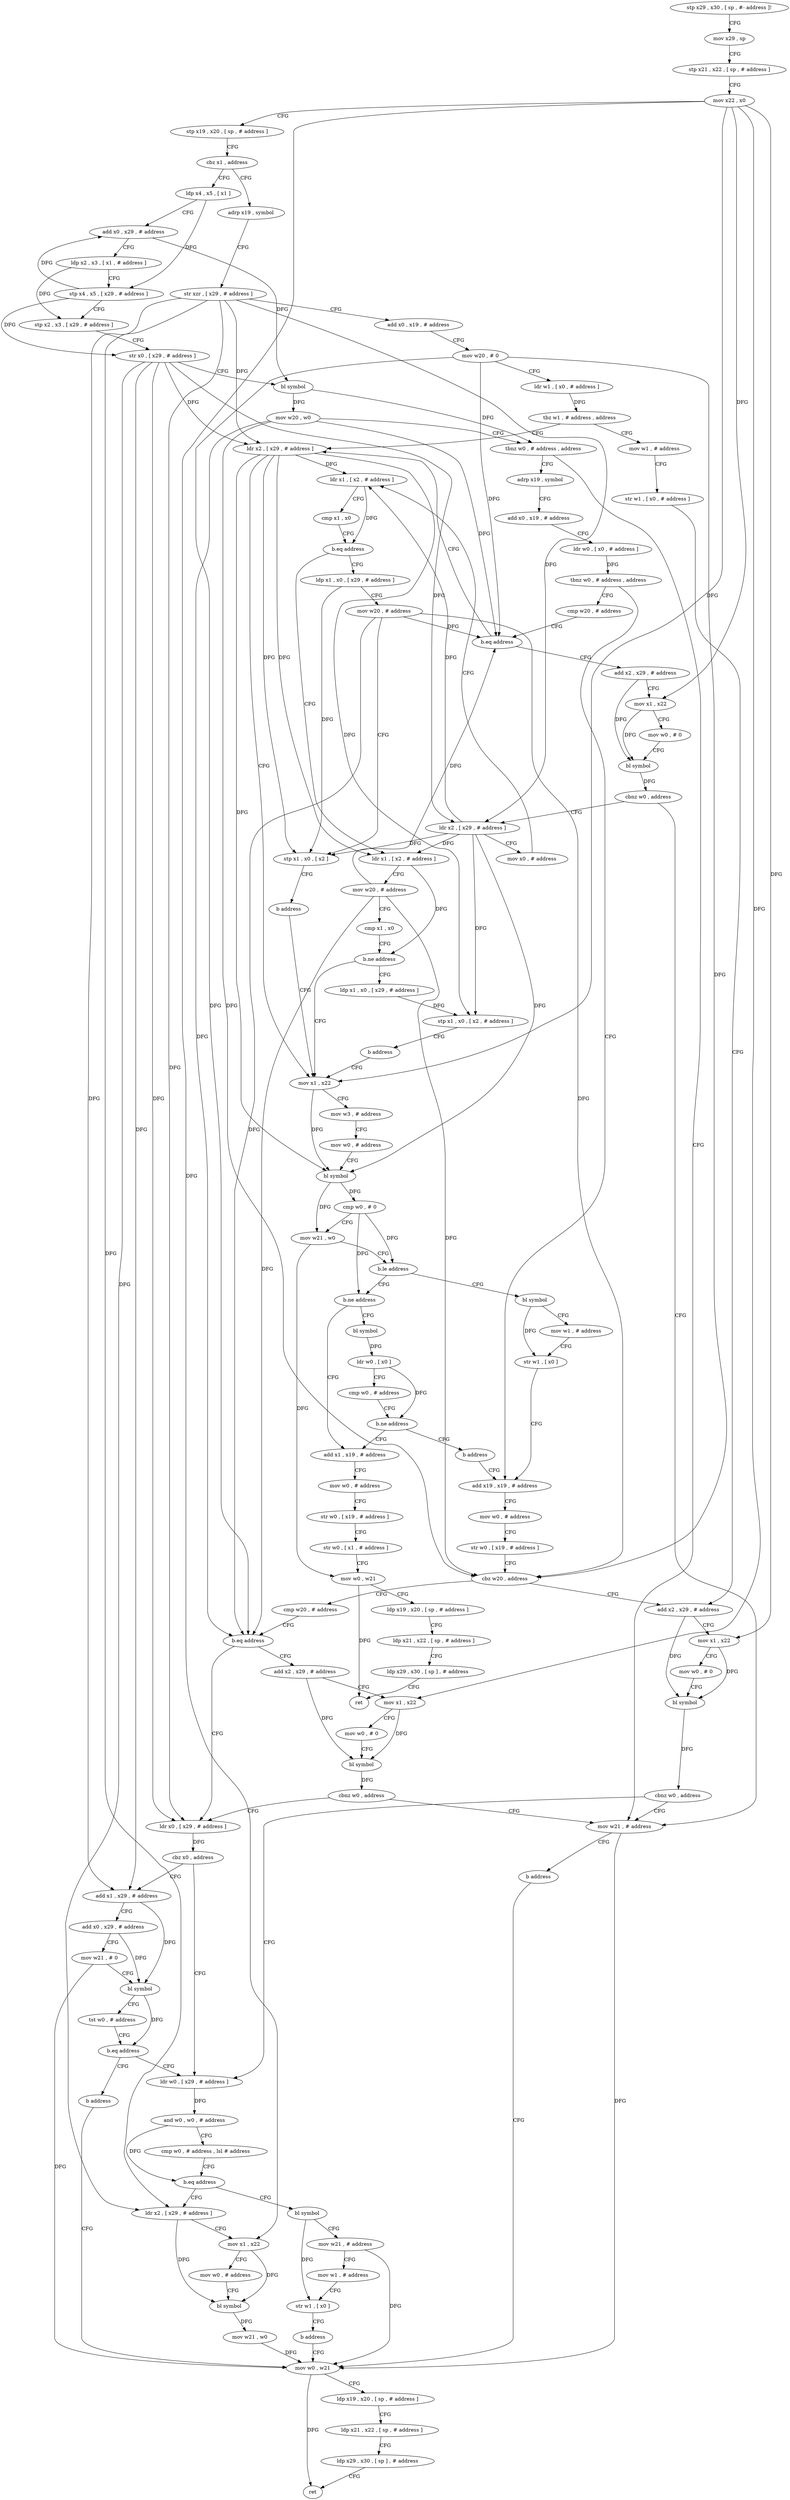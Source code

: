 digraph "func" {
"4285840" [label = "stp x29 , x30 , [ sp , #- address ]!" ]
"4285844" [label = "mov x29 , sp" ]
"4285848" [label = "stp x21 , x22 , [ sp , # address ]" ]
"4285852" [label = "mov x22 , x0" ]
"4285856" [label = "stp x19 , x20 , [ sp , # address ]" ]
"4285860" [label = "cbz x1 , address" ]
"4286120" [label = "adrp x19 , symbol" ]
"4285864" [label = "ldp x4 , x5 , [ x1 ]" ]
"4286124" [label = "str xzr , [ x29 , # address ]" ]
"4286128" [label = "add x0 , x19 , # address" ]
"4286132" [label = "mov w20 , # 0" ]
"4286136" [label = "ldr w1 , [ x0 , # address ]" ]
"4286140" [label = "tbz w1 , # address , address" ]
"4285924" [label = "ldr x2 , [ x29 , # address ]" ]
"4286144" [label = "mov w1 , # address" ]
"4285868" [label = "add x0 , x29 , # address" ]
"4285872" [label = "ldp x2 , x3 , [ x1 , # address ]" ]
"4285876" [label = "stp x4 , x5 , [ x29 , # address ]" ]
"4285880" [label = "stp x2 , x3 , [ x29 , # address ]" ]
"4285884" [label = "str x0 , [ x29 , # address ]" ]
"4285888" [label = "bl symbol" ]
"4285892" [label = "mov w20 , w0" ]
"4285896" [label = "tbnz w0 , # address , address" ]
"4286288" [label = "mov w21 , # address" ]
"4285900" [label = "adrp x19 , symbol" ]
"4285928" [label = "mov x1 , x22" ]
"4286148" [label = "str w1 , [ x0 , # address ]" ]
"4286152" [label = "add x2 , x29 , # address" ]
"4286292" [label = "b address" ]
"4286208" [label = "mov w0 , w21" ]
"4285904" [label = "add x0 , x19 , # address" ]
"4285908" [label = "ldr w0 , [ x0 , # address ]" ]
"4285912" [label = "tbnz w0 , # address , address" ]
"4285968" [label = "add x19 , x19 , # address" ]
"4285916" [label = "cmp w20 , # address" ]
"4286232" [label = "b.ne address" ]
"4286316" [label = "bl symbol" ]
"4286236" [label = "add x1 , x19 , # address" ]
"4285956" [label = "bl symbol" ]
"4285960" [label = "mov w1 , # address" ]
"4285964" [label = "str w1 , [ x0 ]" ]
"4286172" [label = "ldr w0 , [ x29 , # address ]" ]
"4286176" [label = "and w0 , w0 , # address" ]
"4286180" [label = "cmp w0 , # address , lsl # address" ]
"4286184" [label = "b.eq address" ]
"4286296" [label = "bl symbol" ]
"4286188" [label = "ldr x2 , [ x29 , # address ]" ]
"4286212" [label = "ldp x19 , x20 , [ sp , # address ]" ]
"4286216" [label = "ldp x21 , x22 , [ sp , # address ]" ]
"4286220" [label = "ldp x29 , x30 , [ sp ] , # address" ]
"4286224" [label = "ret" ]
"4285972" [label = "mov w0 , # address" ]
"4285976" [label = "str w0 , [ x19 , # address ]" ]
"4285980" [label = "cbz w20 , address" ]
"4285984" [label = "cmp w20 , # address" ]
"4285920" [label = "b.eq address" ]
"4286048" [label = "add x2 , x29 , # address" ]
"4286320" [label = "ldr w0 , [ x0 ]" ]
"4286324" [label = "cmp w0 , # address" ]
"4286328" [label = "b.ne address" ]
"4286332" [label = "b address" ]
"4286240" [label = "mov w0 , # address" ]
"4286244" [label = "str w0 , [ x19 , # address ]" ]
"4286248" [label = "str w0 , [ x1 , # address ]" ]
"4286252" [label = "mov w0 , w21" ]
"4286256" [label = "ldp x19 , x20 , [ sp , # address ]" ]
"4286260" [label = "ldp x21 , x22 , [ sp , # address ]" ]
"4286264" [label = "ldp x29 , x30 , [ sp ] , # address" ]
"4286268" [label = "ret" ]
"4286156" [label = "mov x1 , x22" ]
"4286160" [label = "mov w0 , # 0" ]
"4286164" [label = "bl symbol" ]
"4286168" [label = "cbnz w0 , address" ]
"4285988" [label = "b.eq address" ]
"4286012" [label = "ldr x0 , [ x29 , # address ]" ]
"4285992" [label = "add x2 , x29 , # address" ]
"4286300" [label = "mov w21 , # address" ]
"4286304" [label = "mov w1 , # address" ]
"4286308" [label = "str w1 , [ x0 ]" ]
"4286312" [label = "b address" ]
"4286192" [label = "mov x1 , x22" ]
"4286196" [label = "mov w0 , # address" ]
"4286200" [label = "bl symbol" ]
"4286204" [label = "mov w21 , w0" ]
"4286052" [label = "mov x1 , x22" ]
"4286056" [label = "mov w0 , # 0" ]
"4286060" [label = "bl symbol" ]
"4286064" [label = "cbnz w0 , address" ]
"4286068" [label = "ldr x2 , [ x29 , # address ]" ]
"4286016" [label = "cbz x0 , address" ]
"4286020" [label = "add x1 , x29 , # address" ]
"4285996" [label = "mov x1 , x22" ]
"4286000" [label = "mov w0 , # 0" ]
"4286004" [label = "bl symbol" ]
"4286008" [label = "cbnz w0 , address" ]
"4286072" [label = "mov x0 , # address" ]
"4286076" [label = "ldr x1 , [ x2 , # address ]" ]
"4286080" [label = "cmp x1 , x0" ]
"4286084" [label = "b.eq address" ]
"4286272" [label = "ldp x1 , x0 , [ x29 , # address ]" ]
"4286088" [label = "ldr x1 , [ x2 , # address ]" ]
"4286024" [label = "add x0 , x29 , # address" ]
"4286028" [label = "mov w21 , # 0" ]
"4286032" [label = "bl symbol" ]
"4286036" [label = "tst w0 , # address" ]
"4286040" [label = "b.eq address" ]
"4286044" [label = "b address" ]
"4286276" [label = "mov w20 , # address" ]
"4286280" [label = "stp x1 , x0 , [ x2 ]" ]
"4286284" [label = "b address" ]
"4286092" [label = "mov w20 , # address" ]
"4286096" [label = "cmp x1 , x0" ]
"4286100" [label = "b.ne address" ]
"4286104" [label = "ldp x1 , x0 , [ x29 , # address ]" ]
"4285932" [label = "mov w3 , # address" ]
"4285936" [label = "mov w0 , # address" ]
"4285940" [label = "bl symbol" ]
"4285944" [label = "cmp w0 , # 0" ]
"4285948" [label = "mov w21 , w0" ]
"4285952" [label = "b.le address" ]
"4286108" [label = "stp x1 , x0 , [ x2 , # address ]" ]
"4286112" [label = "b address" ]
"4285840" -> "4285844" [ label = "CFG" ]
"4285844" -> "4285848" [ label = "CFG" ]
"4285848" -> "4285852" [ label = "CFG" ]
"4285852" -> "4285856" [ label = "CFG" ]
"4285852" -> "4285928" [ label = "DFG" ]
"4285852" -> "4286156" [ label = "DFG" ]
"4285852" -> "4286052" [ label = "DFG" ]
"4285852" -> "4286192" [ label = "DFG" ]
"4285852" -> "4285996" [ label = "DFG" ]
"4285856" -> "4285860" [ label = "CFG" ]
"4285860" -> "4286120" [ label = "CFG" ]
"4285860" -> "4285864" [ label = "CFG" ]
"4286120" -> "4286124" [ label = "CFG" ]
"4285864" -> "4285868" [ label = "CFG" ]
"4285864" -> "4285876" [ label = "DFG" ]
"4286124" -> "4286128" [ label = "CFG" ]
"4286124" -> "4285924" [ label = "DFG" ]
"4286124" -> "4286188" [ label = "DFG" ]
"4286124" -> "4286012" [ label = "DFG" ]
"4286124" -> "4286068" [ label = "DFG" ]
"4286124" -> "4286020" [ label = "DFG" ]
"4286128" -> "4286132" [ label = "CFG" ]
"4286132" -> "4286136" [ label = "CFG" ]
"4286132" -> "4285980" [ label = "DFG" ]
"4286132" -> "4285920" [ label = "DFG" ]
"4286132" -> "4285988" [ label = "DFG" ]
"4286136" -> "4286140" [ label = "DFG" ]
"4286140" -> "4285924" [ label = "CFG" ]
"4286140" -> "4286144" [ label = "CFG" ]
"4285924" -> "4285928" [ label = "CFG" ]
"4285924" -> "4285940" [ label = "DFG" ]
"4285924" -> "4286076" [ label = "DFG" ]
"4285924" -> "4286280" [ label = "DFG" ]
"4285924" -> "4286088" [ label = "DFG" ]
"4285924" -> "4286108" [ label = "DFG" ]
"4286144" -> "4286148" [ label = "CFG" ]
"4285868" -> "4285872" [ label = "CFG" ]
"4285868" -> "4285888" [ label = "DFG" ]
"4285872" -> "4285876" [ label = "CFG" ]
"4285872" -> "4285880" [ label = "DFG" ]
"4285876" -> "4285880" [ label = "CFG" ]
"4285876" -> "4285868" [ label = "DFG" ]
"4285876" -> "4285884" [ label = "DFG" ]
"4285880" -> "4285884" [ label = "CFG" ]
"4285884" -> "4285888" [ label = "CFG" ]
"4285884" -> "4285924" [ label = "DFG" ]
"4285884" -> "4286188" [ label = "DFG" ]
"4285884" -> "4286012" [ label = "DFG" ]
"4285884" -> "4286068" [ label = "DFG" ]
"4285884" -> "4286020" [ label = "DFG" ]
"4285888" -> "4285892" [ label = "DFG" ]
"4285888" -> "4285896" [ label = "DFG" ]
"4285892" -> "4285896" [ label = "CFG" ]
"4285892" -> "4285980" [ label = "DFG" ]
"4285892" -> "4285920" [ label = "DFG" ]
"4285892" -> "4285988" [ label = "DFG" ]
"4285896" -> "4286288" [ label = "CFG" ]
"4285896" -> "4285900" [ label = "CFG" ]
"4286288" -> "4286292" [ label = "CFG" ]
"4286288" -> "4286208" [ label = "DFG" ]
"4285900" -> "4285904" [ label = "CFG" ]
"4285928" -> "4285932" [ label = "CFG" ]
"4285928" -> "4285940" [ label = "DFG" ]
"4286148" -> "4286152" [ label = "CFG" ]
"4286152" -> "4286156" [ label = "CFG" ]
"4286152" -> "4286164" [ label = "DFG" ]
"4286292" -> "4286208" [ label = "CFG" ]
"4286208" -> "4286212" [ label = "CFG" ]
"4286208" -> "4286224" [ label = "DFG" ]
"4285904" -> "4285908" [ label = "CFG" ]
"4285908" -> "4285912" [ label = "DFG" ]
"4285912" -> "4285968" [ label = "CFG" ]
"4285912" -> "4285916" [ label = "CFG" ]
"4285968" -> "4285972" [ label = "CFG" ]
"4285916" -> "4285920" [ label = "CFG" ]
"4286232" -> "4286316" [ label = "CFG" ]
"4286232" -> "4286236" [ label = "CFG" ]
"4286316" -> "4286320" [ label = "DFG" ]
"4286236" -> "4286240" [ label = "CFG" ]
"4285956" -> "4285960" [ label = "CFG" ]
"4285956" -> "4285964" [ label = "DFG" ]
"4285960" -> "4285964" [ label = "CFG" ]
"4285964" -> "4285968" [ label = "CFG" ]
"4286172" -> "4286176" [ label = "DFG" ]
"4286176" -> "4286180" [ label = "CFG" ]
"4286176" -> "4286184" [ label = "DFG" ]
"4286180" -> "4286184" [ label = "CFG" ]
"4286184" -> "4286296" [ label = "CFG" ]
"4286184" -> "4286188" [ label = "CFG" ]
"4286296" -> "4286300" [ label = "CFG" ]
"4286296" -> "4286308" [ label = "DFG" ]
"4286188" -> "4286192" [ label = "CFG" ]
"4286188" -> "4286200" [ label = "DFG" ]
"4286212" -> "4286216" [ label = "CFG" ]
"4286216" -> "4286220" [ label = "CFG" ]
"4286220" -> "4286224" [ label = "CFG" ]
"4285972" -> "4285976" [ label = "CFG" ]
"4285976" -> "4285980" [ label = "CFG" ]
"4285980" -> "4286152" [ label = "CFG" ]
"4285980" -> "4285984" [ label = "CFG" ]
"4285984" -> "4285988" [ label = "CFG" ]
"4285920" -> "4286048" [ label = "CFG" ]
"4285920" -> "4285924" [ label = "CFG" ]
"4286048" -> "4286052" [ label = "CFG" ]
"4286048" -> "4286060" [ label = "DFG" ]
"4286320" -> "4286324" [ label = "CFG" ]
"4286320" -> "4286328" [ label = "DFG" ]
"4286324" -> "4286328" [ label = "CFG" ]
"4286328" -> "4286236" [ label = "CFG" ]
"4286328" -> "4286332" [ label = "CFG" ]
"4286332" -> "4285968" [ label = "CFG" ]
"4286240" -> "4286244" [ label = "CFG" ]
"4286244" -> "4286248" [ label = "CFG" ]
"4286248" -> "4286252" [ label = "CFG" ]
"4286252" -> "4286256" [ label = "CFG" ]
"4286252" -> "4286268" [ label = "DFG" ]
"4286256" -> "4286260" [ label = "CFG" ]
"4286260" -> "4286264" [ label = "CFG" ]
"4286264" -> "4286268" [ label = "CFG" ]
"4286156" -> "4286160" [ label = "CFG" ]
"4286156" -> "4286164" [ label = "DFG" ]
"4286160" -> "4286164" [ label = "CFG" ]
"4286164" -> "4286168" [ label = "DFG" ]
"4286168" -> "4286288" [ label = "CFG" ]
"4286168" -> "4286172" [ label = "CFG" ]
"4285988" -> "4286012" [ label = "CFG" ]
"4285988" -> "4285992" [ label = "CFG" ]
"4286012" -> "4286016" [ label = "DFG" ]
"4285992" -> "4285996" [ label = "CFG" ]
"4285992" -> "4286004" [ label = "DFG" ]
"4286300" -> "4286304" [ label = "CFG" ]
"4286300" -> "4286208" [ label = "DFG" ]
"4286304" -> "4286308" [ label = "CFG" ]
"4286308" -> "4286312" [ label = "CFG" ]
"4286312" -> "4286208" [ label = "CFG" ]
"4286192" -> "4286196" [ label = "CFG" ]
"4286192" -> "4286200" [ label = "DFG" ]
"4286196" -> "4286200" [ label = "CFG" ]
"4286200" -> "4286204" [ label = "DFG" ]
"4286204" -> "4286208" [ label = "DFG" ]
"4286052" -> "4286056" [ label = "CFG" ]
"4286052" -> "4286060" [ label = "DFG" ]
"4286056" -> "4286060" [ label = "CFG" ]
"4286060" -> "4286064" [ label = "DFG" ]
"4286064" -> "4286288" [ label = "CFG" ]
"4286064" -> "4286068" [ label = "CFG" ]
"4286068" -> "4286072" [ label = "CFG" ]
"4286068" -> "4285940" [ label = "DFG" ]
"4286068" -> "4286076" [ label = "DFG" ]
"4286068" -> "4286280" [ label = "DFG" ]
"4286068" -> "4286088" [ label = "DFG" ]
"4286068" -> "4286108" [ label = "DFG" ]
"4286016" -> "4286172" [ label = "CFG" ]
"4286016" -> "4286020" [ label = "CFG" ]
"4286020" -> "4286024" [ label = "CFG" ]
"4286020" -> "4286032" [ label = "DFG" ]
"4285996" -> "4286000" [ label = "CFG" ]
"4285996" -> "4286004" [ label = "DFG" ]
"4286000" -> "4286004" [ label = "CFG" ]
"4286004" -> "4286008" [ label = "DFG" ]
"4286008" -> "4286288" [ label = "CFG" ]
"4286008" -> "4286012" [ label = "CFG" ]
"4286072" -> "4286076" [ label = "CFG" ]
"4286076" -> "4286080" [ label = "CFG" ]
"4286076" -> "4286084" [ label = "DFG" ]
"4286080" -> "4286084" [ label = "CFG" ]
"4286084" -> "4286272" [ label = "CFG" ]
"4286084" -> "4286088" [ label = "CFG" ]
"4286272" -> "4286276" [ label = "CFG" ]
"4286272" -> "4286280" [ label = "DFG" ]
"4286088" -> "4286092" [ label = "CFG" ]
"4286088" -> "4286100" [ label = "DFG" ]
"4286024" -> "4286028" [ label = "CFG" ]
"4286024" -> "4286032" [ label = "DFG" ]
"4286028" -> "4286032" [ label = "CFG" ]
"4286028" -> "4286208" [ label = "DFG" ]
"4286032" -> "4286036" [ label = "CFG" ]
"4286032" -> "4286040" [ label = "DFG" ]
"4286036" -> "4286040" [ label = "CFG" ]
"4286040" -> "4286172" [ label = "CFG" ]
"4286040" -> "4286044" [ label = "CFG" ]
"4286044" -> "4286208" [ label = "CFG" ]
"4286276" -> "4286280" [ label = "CFG" ]
"4286276" -> "4285980" [ label = "DFG" ]
"4286276" -> "4285920" [ label = "DFG" ]
"4286276" -> "4285988" [ label = "DFG" ]
"4286280" -> "4286284" [ label = "CFG" ]
"4286284" -> "4285928" [ label = "CFG" ]
"4286092" -> "4286096" [ label = "CFG" ]
"4286092" -> "4285980" [ label = "DFG" ]
"4286092" -> "4285920" [ label = "DFG" ]
"4286092" -> "4285988" [ label = "DFG" ]
"4286096" -> "4286100" [ label = "CFG" ]
"4286100" -> "4285928" [ label = "CFG" ]
"4286100" -> "4286104" [ label = "CFG" ]
"4286104" -> "4286108" [ label = "DFG" ]
"4285932" -> "4285936" [ label = "CFG" ]
"4285936" -> "4285940" [ label = "CFG" ]
"4285940" -> "4285944" [ label = "DFG" ]
"4285940" -> "4285948" [ label = "DFG" ]
"4285944" -> "4285948" [ label = "CFG" ]
"4285944" -> "4286232" [ label = "DFG" ]
"4285944" -> "4285952" [ label = "DFG" ]
"4285948" -> "4285952" [ label = "CFG" ]
"4285948" -> "4286252" [ label = "DFG" ]
"4285952" -> "4286232" [ label = "CFG" ]
"4285952" -> "4285956" [ label = "CFG" ]
"4286108" -> "4286112" [ label = "CFG" ]
"4286112" -> "4285928" [ label = "CFG" ]
}
